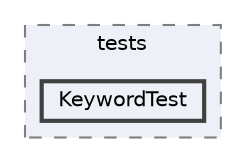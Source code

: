 digraph "flatbuffers/tests/KeywordTest"
{
 // LATEX_PDF_SIZE
  bgcolor="transparent";
  edge [fontname=Helvetica,fontsize=10,labelfontname=Helvetica,labelfontsize=10];
  node [fontname=Helvetica,fontsize=10,shape=box,height=0.2,width=0.4];
  compound=true
  subgraph clusterdir_8a29680ac58f070fa77498b7cfb0e5d9 {
    graph [ bgcolor="#edf0f7", pencolor="grey50", label="tests", fontname=Helvetica,fontsize=10 style="filled,dashed", URL="dir_8a29680ac58f070fa77498b7cfb0e5d9.html",tooltip=""]
  dir_6803442d3823c48ad1839ea4c29d038a [label="KeywordTest", fillcolor="#edf0f7", color="grey25", style="filled,bold", URL="dir_6803442d3823c48ad1839ea4c29d038a.html",tooltip=""];
  }
}
